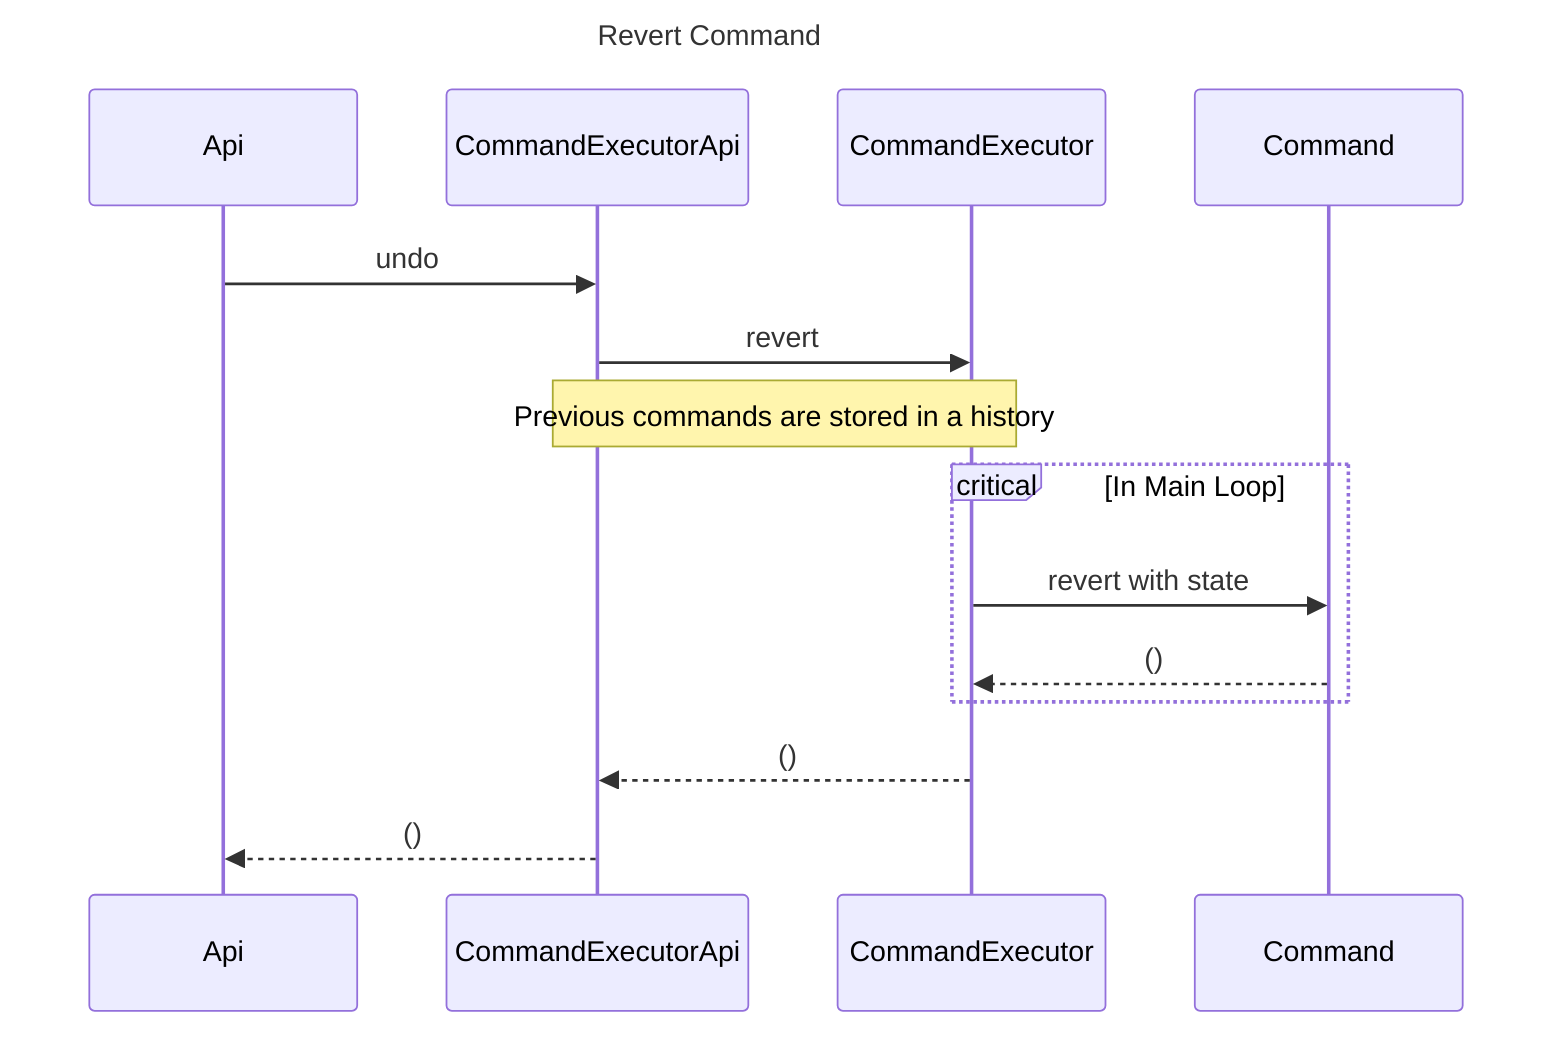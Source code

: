 ---
title: Revert Command
---
sequenceDiagram
    Api->>CommandExecutorApi: undo
    CommandExecutorApi->>CommandExecutor: revert
    Note over CommandExecutorApi,CommandExecutor: Previous commands are stored in a history
    critical In Main Loop
        CommandExecutor->>Command: revert with state
        Command-->>CommandExecutor: ()
    end
    CommandExecutor-->>CommandExecutorApi: ()
    CommandExecutorApi-->>Api: ()
